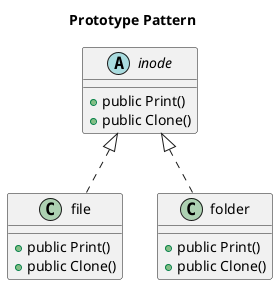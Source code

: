 @startuml
title Prototype Pattern
abstract class inode {
    + public Print()
    + public Clone()
}
class file {
    + public Print()
    + public Clone()   
}

class folder {
    + public Print()
    + public Clone()
}
folder .up.|> inode
file .up.|> inode
@enduml